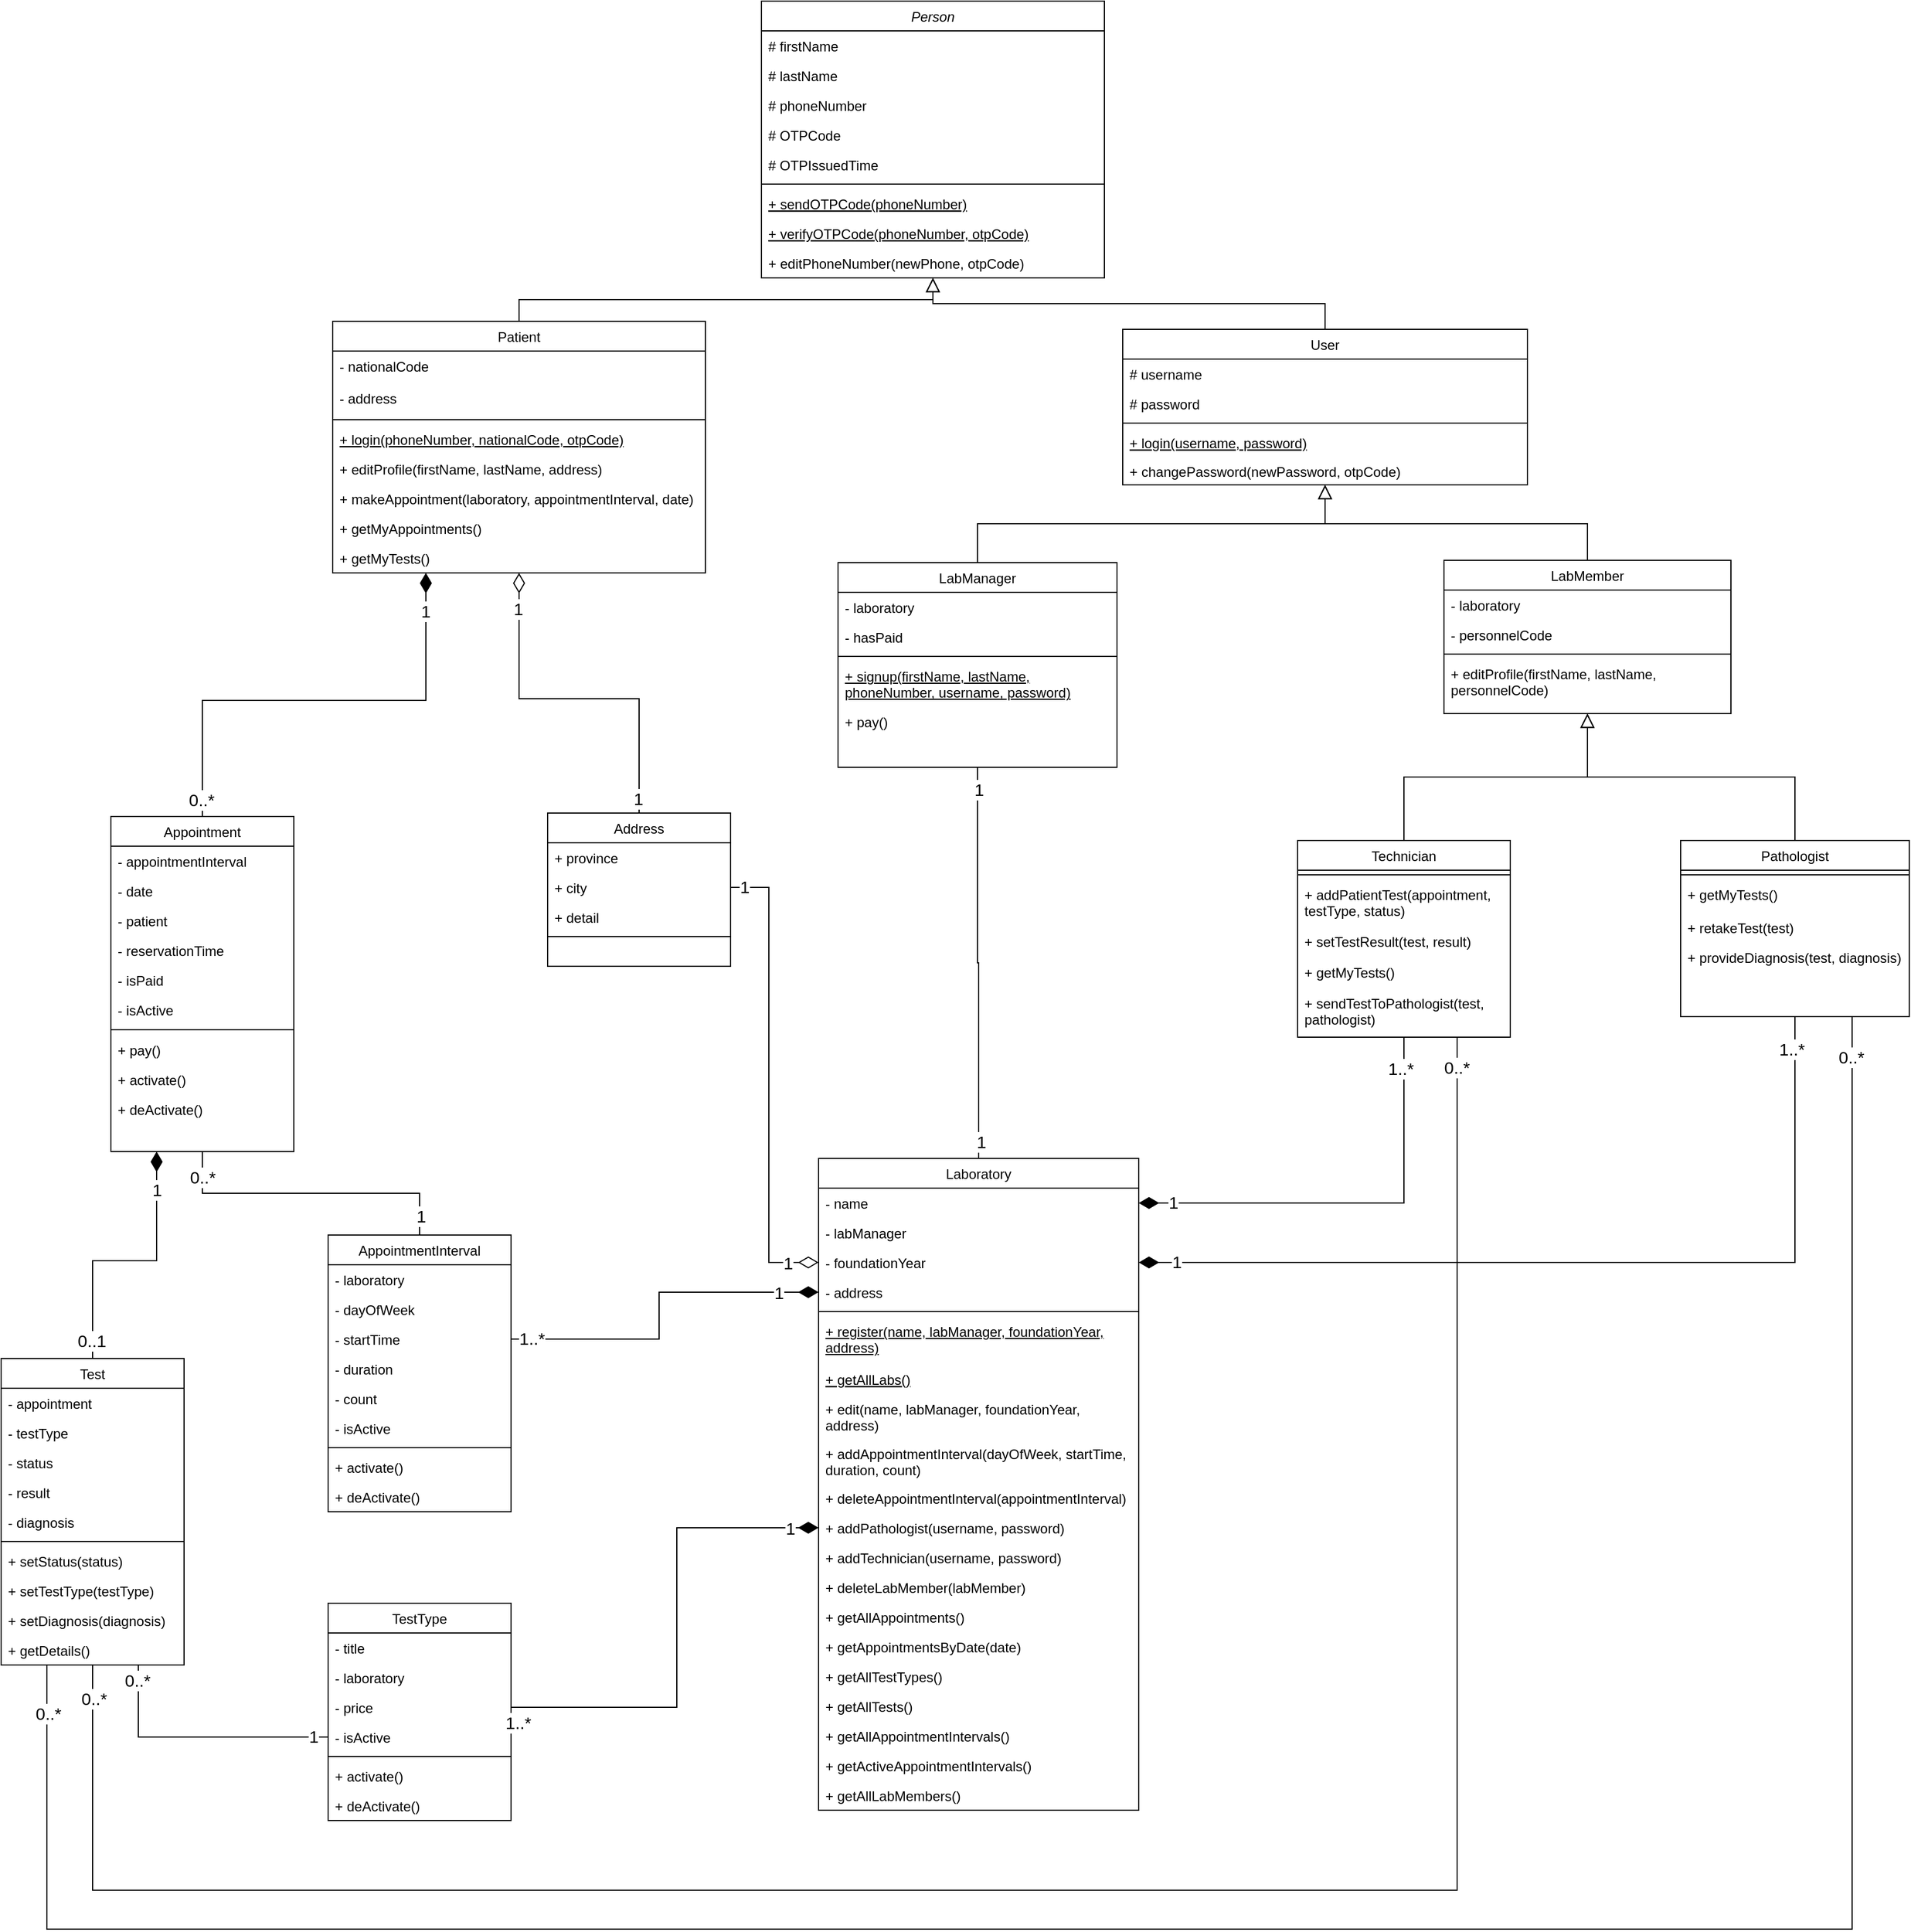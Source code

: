 <mxfile version="23.0.2" type="github">
  <diagram id="C5RBs43oDa-KdzZeNtuy" name="Page-1">
    <mxGraphModel dx="1314" dy="831" grid="0" gridSize="10" guides="1" tooltips="1" connect="1" arrows="1" fold="1" page="1" pageScale="1" pageWidth="2000" pageHeight="2000" math="0" shadow="0">
      <root>
        <mxCell id="WIyWlLk6GJQsqaUBKTNV-0" />
        <mxCell id="WIyWlLk6GJQsqaUBKTNV-1" parent="WIyWlLk6GJQsqaUBKTNV-0" />
        <mxCell id="B1hULCG9IB6x-jt5RpFV-0" value="Person" style="swimlane;fontStyle=2;align=center;verticalAlign=top;childLayout=stackLayout;horizontal=1;startSize=26;horizontalStack=0;resizeParent=1;resizeLast=0;collapsible=1;marginBottom=0;rounded=0;shadow=0;strokeWidth=1;" parent="WIyWlLk6GJQsqaUBKTNV-1" vertex="1">
          <mxGeometry x="770" y="33" width="300" height="242" as="geometry">
            <mxRectangle x="230" y="140" width="160" height="26" as="alternateBounds" />
          </mxGeometry>
        </mxCell>
        <mxCell id="B1hULCG9IB6x-jt5RpFV-1" value="# firstName" style="text;align=left;verticalAlign=top;spacingLeft=4;spacingRight=4;overflow=hidden;rotatable=0;points=[[0,0.5],[1,0.5]];portConstraint=eastwest;" parent="B1hULCG9IB6x-jt5RpFV-0" vertex="1">
          <mxGeometry y="26" width="300" height="26" as="geometry" />
        </mxCell>
        <mxCell id="B1hULCG9IB6x-jt5RpFV-45" value="# lastName" style="text;align=left;verticalAlign=top;spacingLeft=4;spacingRight=4;overflow=hidden;rotatable=0;points=[[0,0.5],[1,0.5]];portConstraint=eastwest;rounded=0;shadow=0;html=0;" parent="B1hULCG9IB6x-jt5RpFV-0" vertex="1">
          <mxGeometry y="52" width="300" height="26" as="geometry" />
        </mxCell>
        <mxCell id="B1hULCG9IB6x-jt5RpFV-2" value="# phoneNumber" style="text;align=left;verticalAlign=top;spacingLeft=4;spacingRight=4;overflow=hidden;rotatable=0;points=[[0,0.5],[1,0.5]];portConstraint=eastwest;rounded=0;shadow=0;html=0;" parent="B1hULCG9IB6x-jt5RpFV-0" vertex="1">
          <mxGeometry y="78" width="300" height="26" as="geometry" />
        </mxCell>
        <mxCell id="B1hULCG9IB6x-jt5RpFV-3" value="# OTPCode" style="text;align=left;verticalAlign=top;spacingLeft=4;spacingRight=4;overflow=hidden;rotatable=0;points=[[0,0.5],[1,0.5]];portConstraint=eastwest;rounded=0;shadow=0;html=0;" parent="B1hULCG9IB6x-jt5RpFV-0" vertex="1">
          <mxGeometry y="104" width="300" height="26" as="geometry" />
        </mxCell>
        <mxCell id="B1hULCG9IB6x-jt5RpFV-118" value="# OTPIssuedTime" style="text;align=left;verticalAlign=top;spacingLeft=4;spacingRight=4;overflow=hidden;rotatable=0;points=[[0,0.5],[1,0.5]];portConstraint=eastwest;rounded=0;shadow=0;html=0;" parent="B1hULCG9IB6x-jt5RpFV-0" vertex="1">
          <mxGeometry y="130" width="300" height="26" as="geometry" />
        </mxCell>
        <mxCell id="B1hULCG9IB6x-jt5RpFV-4" value="" style="line;html=1;strokeWidth=1;align=left;verticalAlign=middle;spacingTop=-1;spacingLeft=3;spacingRight=3;rotatable=0;labelPosition=right;points=[];portConstraint=eastwest;" parent="B1hULCG9IB6x-jt5RpFV-0" vertex="1">
          <mxGeometry y="156" width="300" height="8" as="geometry" />
        </mxCell>
        <mxCell id="B1hULCG9IB6x-jt5RpFV-43" value="+ sendOTPCode(phoneNumber)" style="text;align=left;verticalAlign=top;spacingLeft=4;spacingRight=4;overflow=hidden;rotatable=0;points=[[0,0.5],[1,0.5]];portConstraint=eastwest;rounded=0;shadow=0;html=0;fontStyle=4" parent="B1hULCG9IB6x-jt5RpFV-0" vertex="1">
          <mxGeometry y="164" width="300" height="26" as="geometry" />
        </mxCell>
        <mxCell id="B1hULCG9IB6x-jt5RpFV-44" value="+ verifyOTPCode(phoneNumber, otpCode)" style="text;align=left;verticalAlign=top;spacingLeft=4;spacingRight=4;overflow=hidden;rotatable=0;points=[[0,0.5],[1,0.5]];portConstraint=eastwest;rounded=0;shadow=0;html=0;fontStyle=4" parent="B1hULCG9IB6x-jt5RpFV-0" vertex="1">
          <mxGeometry y="190" width="300" height="26" as="geometry" />
        </mxCell>
        <mxCell id="B1hULCG9IB6x-jt5RpFV-117" value="+ editPhoneNumber(newPhone, otpCode)" style="text;align=left;verticalAlign=top;spacingLeft=4;spacingRight=4;overflow=hidden;rotatable=0;points=[[0,0.5],[1,0.5]];portConstraint=eastwest;fontStyle=0" parent="B1hULCG9IB6x-jt5RpFV-0" vertex="1">
          <mxGeometry y="216" width="300" height="26" as="geometry" />
        </mxCell>
        <object label="Patient" id="B1hULCG9IB6x-jt5RpFV-6">
          <mxCell style="swimlane;fontStyle=0;align=center;verticalAlign=top;childLayout=stackLayout;horizontal=1;startSize=26;horizontalStack=0;resizeParent=1;resizeLast=0;collapsible=1;marginBottom=0;rounded=0;shadow=0;strokeWidth=1;" parent="WIyWlLk6GJQsqaUBKTNV-1" vertex="1">
            <mxGeometry x="395" y="313" width="326" height="220" as="geometry">
              <mxRectangle x="130" y="380" width="160" height="26" as="alternateBounds" />
            </mxGeometry>
          </mxCell>
        </object>
        <mxCell id="B1hULCG9IB6x-jt5RpFV-10" value="- nationalCode" style="text;align=left;verticalAlign=top;spacingLeft=4;spacingRight=4;overflow=hidden;rotatable=0;points=[[0,0.5],[1,0.5]];portConstraint=eastwest;fontStyle=0" parent="B1hULCG9IB6x-jt5RpFV-6" vertex="1">
          <mxGeometry y="26" width="326" height="28" as="geometry" />
        </mxCell>
        <mxCell id="B1hULCG9IB6x-jt5RpFV-114" value="- address" style="text;align=left;verticalAlign=top;spacingLeft=4;spacingRight=4;overflow=hidden;rotatable=0;points=[[0,0.5],[1,0.5]];portConstraint=eastwest;fontStyle=0" parent="B1hULCG9IB6x-jt5RpFV-6" vertex="1">
          <mxGeometry y="54" width="326" height="28" as="geometry" />
        </mxCell>
        <mxCell id="B1hULCG9IB6x-jt5RpFV-9" value="" style="line;html=1;strokeWidth=1;align=left;verticalAlign=middle;spacingTop=-1;spacingLeft=3;spacingRight=3;rotatable=0;labelPosition=right;points=[];portConstraint=eastwest;" parent="B1hULCG9IB6x-jt5RpFV-6" vertex="1">
          <mxGeometry y="82" width="326" height="8" as="geometry" />
        </mxCell>
        <mxCell id="B1hULCG9IB6x-jt5RpFV-41" value="+ login(phoneNumber, nationalCode, otpCode)" style="text;align=left;verticalAlign=top;spacingLeft=4;spacingRight=4;overflow=hidden;rotatable=0;points=[[0,0.5],[1,0.5]];portConstraint=eastwest;fontStyle=4" parent="B1hULCG9IB6x-jt5RpFV-6" vertex="1">
          <mxGeometry y="90" width="326" height="26" as="geometry" />
        </mxCell>
        <mxCell id="B1hULCG9IB6x-jt5RpFV-115" value="+ editProfile(firstName, lastName, address)" style="text;align=left;verticalAlign=top;spacingLeft=4;spacingRight=4;overflow=hidden;rotatable=0;points=[[0,0.5],[1,0.5]];portConstraint=eastwest;fontStyle=0" parent="B1hULCG9IB6x-jt5RpFV-6" vertex="1">
          <mxGeometry y="116" width="326" height="26" as="geometry" />
        </mxCell>
        <mxCell id="B1hULCG9IB6x-jt5RpFV-156" value="+ makeAppointment(laboratory, appointmentInterval, date)" style="text;align=left;verticalAlign=top;spacingLeft=4;spacingRight=4;overflow=hidden;rotatable=0;points=[[0,0.5],[1,0.5]];portConstraint=eastwest;fontStyle=0" parent="B1hULCG9IB6x-jt5RpFV-6" vertex="1">
          <mxGeometry y="142" width="326" height="26" as="geometry" />
        </mxCell>
        <mxCell id="B1hULCG9IB6x-jt5RpFV-168" value="+ getMyAppointments()" style="text;align=left;verticalAlign=top;spacingLeft=4;spacingRight=4;overflow=hidden;rotatable=0;points=[[0,0.5],[1,0.5]];portConstraint=eastwest;fontStyle=0" parent="B1hULCG9IB6x-jt5RpFV-6" vertex="1">
          <mxGeometry y="168" width="326" height="26" as="geometry" />
        </mxCell>
        <mxCell id="tkdqBaB6u73wmL8V0kCm-1" value="+ getMyTests()" style="text;align=left;verticalAlign=top;spacingLeft=4;spacingRight=4;overflow=hidden;rotatable=0;points=[[0,0.5],[1,0.5]];portConstraint=eastwest;fontStyle=0" parent="B1hULCG9IB6x-jt5RpFV-6" vertex="1">
          <mxGeometry y="194" width="326" height="26" as="geometry" />
        </mxCell>
        <mxCell id="B1hULCG9IB6x-jt5RpFV-12" value="" style="endArrow=block;endSize=10;endFill=0;shadow=0;strokeWidth=1;rounded=0;edgeStyle=elbowEdgeStyle;elbow=vertical;" parent="WIyWlLk6GJQsqaUBKTNV-1" source="B1hULCG9IB6x-jt5RpFV-6" target="B1hULCG9IB6x-jt5RpFV-0" edge="1">
          <mxGeometry width="160" relative="1" as="geometry">
            <mxPoint x="790" y="131" as="sourcePoint" />
            <mxPoint x="790" y="131" as="targetPoint" />
          </mxGeometry>
        </mxCell>
        <mxCell id="B1hULCG9IB6x-jt5RpFV-13" value="LabManager" style="swimlane;fontStyle=0;align=center;verticalAlign=top;childLayout=stackLayout;horizontal=1;startSize=26;horizontalStack=0;resizeParent=1;resizeLast=0;collapsible=1;marginBottom=0;rounded=0;shadow=0;strokeWidth=1;" parent="WIyWlLk6GJQsqaUBKTNV-1" vertex="1">
          <mxGeometry x="837" y="524" width="244" height="179" as="geometry">
            <mxRectangle x="340" y="380" width="170" height="26" as="alternateBounds" />
          </mxGeometry>
        </mxCell>
        <mxCell id="B1hULCG9IB6x-jt5RpFV-72" value="- laboratory" style="text;align=left;verticalAlign=top;spacingLeft=4;spacingRight=4;overflow=hidden;rotatable=0;points=[[0,0.5],[1,0.5]];portConstraint=eastwest;" parent="B1hULCG9IB6x-jt5RpFV-13" vertex="1">
          <mxGeometry y="26" width="244" height="26" as="geometry" />
        </mxCell>
        <mxCell id="B1hULCG9IB6x-jt5RpFV-83" value="- hasPaid" style="text;align=left;verticalAlign=top;spacingLeft=4;spacingRight=4;overflow=hidden;rotatable=0;points=[[0,0.5],[1,0.5]];portConstraint=eastwest;" parent="B1hULCG9IB6x-jt5RpFV-13" vertex="1">
          <mxGeometry y="52" width="244" height="26" as="geometry" />
        </mxCell>
        <mxCell id="B1hULCG9IB6x-jt5RpFV-15" value="" style="line;html=1;strokeWidth=1;align=left;verticalAlign=middle;spacingTop=-1;spacingLeft=3;spacingRight=3;rotatable=0;labelPosition=right;points=[];portConstraint=eastwest;" parent="B1hULCG9IB6x-jt5RpFV-13" vertex="1">
          <mxGeometry y="78" width="244" height="8" as="geometry" />
        </mxCell>
        <mxCell id="B1hULCG9IB6x-jt5RpFV-73" value="+ signup(firstName, lastName, phoneNumber, username, password)" style="text;align=left;verticalAlign=top;spacingLeft=4;spacingRight=4;overflow=hidden;rotatable=0;points=[[0,0.5],[1,0.5]];portConstraint=eastwest;fontStyle=4;whiteSpace=wrap;" parent="B1hULCG9IB6x-jt5RpFV-13" vertex="1">
          <mxGeometry y="86" width="244" height="40" as="geometry" />
        </mxCell>
        <mxCell id="B1hULCG9IB6x-jt5RpFV-84" value="+ pay()" style="text;align=left;verticalAlign=top;spacingLeft=4;spacingRight=4;overflow=hidden;rotatable=0;points=[[0,0.5],[1,0.5]];portConstraint=eastwest;fontStyle=0" parent="B1hULCG9IB6x-jt5RpFV-13" vertex="1">
          <mxGeometry y="126" width="244" height="25" as="geometry" />
        </mxCell>
        <mxCell id="B1hULCG9IB6x-jt5RpFV-17" value="Technician" style="swimlane;fontStyle=0;align=center;verticalAlign=top;childLayout=stackLayout;horizontal=1;startSize=26;horizontalStack=0;resizeParent=1;resizeLast=0;collapsible=1;marginBottom=0;rounded=0;shadow=0;strokeWidth=1;" parent="WIyWlLk6GJQsqaUBKTNV-1" vertex="1">
          <mxGeometry x="1239" y="767" width="186" height="172" as="geometry">
            <mxRectangle x="550" y="140" width="160" height="26" as="alternateBounds" />
          </mxGeometry>
        </mxCell>
        <mxCell id="B1hULCG9IB6x-jt5RpFV-23" value="" style="line;html=1;strokeWidth=1;align=left;verticalAlign=middle;spacingTop=-1;spacingLeft=3;spacingRight=3;rotatable=0;labelPosition=right;points=[];portConstraint=eastwest;" parent="B1hULCG9IB6x-jt5RpFV-17" vertex="1">
          <mxGeometry y="26" width="186" height="8" as="geometry" />
        </mxCell>
        <mxCell id="B1hULCG9IB6x-jt5RpFV-25" value="+ addPatientTest(appointment, testType, status)" style="text;align=left;verticalAlign=top;spacingLeft=4;spacingRight=4;overflow=hidden;rotatable=0;points=[[0,0.5],[1,0.5]];portConstraint=eastwest;whiteSpace=wrap;" parent="B1hULCG9IB6x-jt5RpFV-17" vertex="1">
          <mxGeometry y="34" width="186" height="41" as="geometry" />
        </mxCell>
        <mxCell id="xIZF9LZx-T_ojvfy10qX-1" value="+ setTestResult(test, result)" style="text;align=left;verticalAlign=top;spacingLeft=4;spacingRight=4;overflow=hidden;rotatable=0;points=[[0,0.5],[1,0.5]];portConstraint=eastwest;whiteSpace=wrap;" parent="B1hULCG9IB6x-jt5RpFV-17" vertex="1">
          <mxGeometry y="75" width="186" height="27" as="geometry" />
        </mxCell>
        <mxCell id="XG-66urUs-drCNg23yl3-3" value="+ getMyTests()" style="text;align=left;verticalAlign=top;spacingLeft=4;spacingRight=4;overflow=hidden;rotatable=0;points=[[0,0.5],[1,0.5]];portConstraint=eastwest;whiteSpace=wrap;" parent="B1hULCG9IB6x-jt5RpFV-17" vertex="1">
          <mxGeometry y="102" width="186" height="27" as="geometry" />
        </mxCell>
        <mxCell id="XG-66urUs-drCNg23yl3-16" value="+ sendTestToPathologist(test, pathologist)" style="text;align=left;verticalAlign=top;spacingLeft=4;spacingRight=4;overflow=hidden;rotatable=0;points=[[0,0.5],[1,0.5]];portConstraint=eastwest;whiteSpace=wrap;" parent="B1hULCG9IB6x-jt5RpFV-17" vertex="1">
          <mxGeometry y="129" width="186" height="37" as="geometry" />
        </mxCell>
        <mxCell id="ns7HTszegkIX43-I1-Sy-0" value="Pathologist" style="swimlane;fontStyle=0;align=center;verticalAlign=top;childLayout=stackLayout;horizontal=1;startSize=26;horizontalStack=0;resizeParent=1;resizeLast=0;collapsible=1;marginBottom=0;rounded=0;shadow=0;strokeWidth=1;" parent="WIyWlLk6GJQsqaUBKTNV-1" vertex="1">
          <mxGeometry x="1574" y="767" width="200" height="154" as="geometry">
            <mxRectangle x="550" y="140" width="160" height="26" as="alternateBounds" />
          </mxGeometry>
        </mxCell>
        <mxCell id="ns7HTszegkIX43-I1-Sy-6" value="" style="line;html=1;strokeWidth=1;align=left;verticalAlign=middle;spacingTop=-1;spacingLeft=3;spacingRight=3;rotatable=0;labelPosition=right;points=[];portConstraint=eastwest;" parent="ns7HTszegkIX43-I1-Sy-0" vertex="1">
          <mxGeometry y="26" width="200" height="8" as="geometry" />
        </mxCell>
        <mxCell id="XG-66urUs-drCNg23yl3-13" value="+ getMyTests()" style="text;align=left;verticalAlign=top;spacingLeft=4;spacingRight=4;overflow=hidden;rotatable=0;points=[[0,0.5],[1,0.5]];portConstraint=eastwest;whiteSpace=wrap;" parent="ns7HTszegkIX43-I1-Sy-0" vertex="1">
          <mxGeometry y="34" width="200" height="29" as="geometry" />
        </mxCell>
        <mxCell id="ns7HTszegkIX43-I1-Sy-7" value="+ retakeTest(test)" style="text;align=left;verticalAlign=top;spacingLeft=4;spacingRight=4;overflow=hidden;rotatable=0;points=[[0,0.5],[1,0.5]];portConstraint=eastwest;" parent="ns7HTszegkIX43-I1-Sy-0" vertex="1">
          <mxGeometry y="63" width="200" height="26" as="geometry" />
        </mxCell>
        <mxCell id="ns7HTszegkIX43-I1-Sy-8" value="+ provideDiagnosis(test, diagnosis)" style="text;align=left;verticalAlign=top;spacingLeft=4;spacingRight=4;overflow=hidden;rotatable=0;points=[[0,0.5],[1,0.5]];portConstraint=eastwest;" parent="ns7HTszegkIX43-I1-Sy-0" vertex="1">
          <mxGeometry y="89" width="200" height="26" as="geometry" />
        </mxCell>
        <mxCell id="B1hULCG9IB6x-jt5RpFV-31" value="User" style="swimlane;fontStyle=0;align=center;verticalAlign=top;childLayout=stackLayout;horizontal=1;startSize=26;horizontalStack=0;resizeParent=1;resizeLast=0;collapsible=1;marginBottom=0;rounded=0;shadow=0;strokeWidth=1;" parent="WIyWlLk6GJQsqaUBKTNV-1" vertex="1">
          <mxGeometry x="1086" y="320" width="354" height="136" as="geometry">
            <mxRectangle x="340" y="380" width="170" height="26" as="alternateBounds" />
          </mxGeometry>
        </mxCell>
        <mxCell id="B1hULCG9IB6x-jt5RpFV-32" value="# username" style="text;align=left;verticalAlign=top;spacingLeft=4;spacingRight=4;overflow=hidden;rotatable=0;points=[[0,0.5],[1,0.5]];portConstraint=eastwest;" parent="B1hULCG9IB6x-jt5RpFV-31" vertex="1">
          <mxGeometry y="26" width="354" height="26" as="geometry" />
        </mxCell>
        <mxCell id="B1hULCG9IB6x-jt5RpFV-34" value="# password" style="text;align=left;verticalAlign=top;spacingLeft=4;spacingRight=4;overflow=hidden;rotatable=0;points=[[0,0.5],[1,0.5]];portConstraint=eastwest;" parent="B1hULCG9IB6x-jt5RpFV-31" vertex="1">
          <mxGeometry y="52" width="354" height="26" as="geometry" />
        </mxCell>
        <mxCell id="B1hULCG9IB6x-jt5RpFV-33" value="" style="line;html=1;strokeWidth=1;align=left;verticalAlign=middle;spacingTop=-1;spacingLeft=3;spacingRight=3;rotatable=0;labelPosition=right;points=[];portConstraint=eastwest;" parent="B1hULCG9IB6x-jt5RpFV-31" vertex="1">
          <mxGeometry y="78" width="354" height="8" as="geometry" />
        </mxCell>
        <mxCell id="B1hULCG9IB6x-jt5RpFV-42" value="+ login(username, password)" style="text;align=left;verticalAlign=top;spacingLeft=4;spacingRight=4;overflow=hidden;rotatable=0;points=[[0,0.5],[1,0.5]];portConstraint=eastwest;fontStyle=4" parent="B1hULCG9IB6x-jt5RpFV-31" vertex="1">
          <mxGeometry y="86" width="354" height="25" as="geometry" />
        </mxCell>
        <mxCell id="XG-66urUs-drCNg23yl3-0" value="+ changePassword(newPassword, otpCode)" style="text;align=left;verticalAlign=top;spacingLeft=4;spacingRight=4;overflow=hidden;rotatable=0;points=[[0,0.5],[1,0.5]];portConstraint=eastwest;fontStyle=0" parent="B1hULCG9IB6x-jt5RpFV-31" vertex="1">
          <mxGeometry y="111" width="354" height="25" as="geometry" />
        </mxCell>
        <mxCell id="B1hULCG9IB6x-jt5RpFV-99" style="edgeStyle=orthogonalEdgeStyle;rounded=0;orthogonalLoop=1;jettySize=auto;html=1;entryX=1;entryY=0.5;entryDx=0;entryDy=0;endArrow=none;endFill=0;endSize=15;exitX=0;exitY=0.5;exitDx=0;exitDy=0;startSize=15;startArrow=diamondThin;startFill=0;" parent="WIyWlLk6GJQsqaUBKTNV-1" source="ns7HTszegkIX43-I1-Sy-21" target="B1hULCG9IB6x-jt5RpFV-94" edge="1">
          <mxGeometry relative="1" as="geometry" />
        </mxCell>
        <mxCell id="B1hULCG9IB6x-jt5RpFV-108" value="&lt;font style=&quot;font-size: 15px;&quot;&gt;1&lt;/font&gt;" style="edgeLabel;html=1;align=center;verticalAlign=middle;resizable=0;points=[];" parent="B1hULCG9IB6x-jt5RpFV-99" connectable="0" vertex="1">
          <mxGeometry x="0.944" y="-1" relative="1" as="geometry">
            <mxPoint as="offset" />
          </mxGeometry>
        </mxCell>
        <mxCell id="B1hULCG9IB6x-jt5RpFV-109" value="&lt;font style=&quot;font-size: 15px;&quot;&gt;1&lt;/font&gt;" style="edgeLabel;html=1;align=center;verticalAlign=middle;resizable=0;points=[];" parent="B1hULCG9IB6x-jt5RpFV-99" connectable="0" vertex="1">
          <mxGeometry x="-0.86" relative="1" as="geometry">
            <mxPoint x="1" as="offset" />
          </mxGeometry>
        </mxCell>
        <mxCell id="ns7HTszegkIX43-I1-Sy-13" value="Laboratory" style="swimlane;fontStyle=0;align=center;verticalAlign=top;childLayout=stackLayout;horizontal=1;startSize=26;horizontalStack=0;resizeParent=1;resizeLast=0;collapsible=1;marginBottom=0;rounded=0;shadow=0;strokeWidth=1;" parent="WIyWlLk6GJQsqaUBKTNV-1" vertex="1">
          <mxGeometry x="820" y="1045" width="280" height="570" as="geometry">
            <mxRectangle x="340" y="380" width="170" height="26" as="alternateBounds" />
          </mxGeometry>
        </mxCell>
        <mxCell id="B1hULCG9IB6x-jt5RpFV-76" value="- name" style="text;align=left;verticalAlign=top;spacingLeft=4;spacingRight=4;overflow=hidden;rotatable=0;points=[[0,0.5],[1,0.5]];portConstraint=eastwest;" parent="ns7HTszegkIX43-I1-Sy-13" vertex="1">
          <mxGeometry y="26" width="280" height="26" as="geometry" />
        </mxCell>
        <mxCell id="ns7HTszegkIX43-I1-Sy-14" value="- labManager" style="text;align=left;verticalAlign=top;spacingLeft=4;spacingRight=4;overflow=hidden;rotatable=0;points=[[0,0.5],[1,0.5]];portConstraint=eastwest;" parent="ns7HTszegkIX43-I1-Sy-13" vertex="1">
          <mxGeometry y="52" width="280" height="26" as="geometry" />
        </mxCell>
        <mxCell id="ns7HTszegkIX43-I1-Sy-21" value="- foundationYear" style="text;align=left;verticalAlign=top;spacingLeft=4;spacingRight=4;overflow=hidden;rotatable=0;points=[[0,0.5],[1,0.5]];portConstraint=eastwest;" parent="ns7HTszegkIX43-I1-Sy-13" vertex="1">
          <mxGeometry y="78" width="280" height="26" as="geometry" />
        </mxCell>
        <mxCell id="B1hULCG9IB6x-jt5RpFV-98" value="- address" style="text;align=left;verticalAlign=top;spacingLeft=4;spacingRight=4;overflow=hidden;rotatable=0;points=[[0,0.5],[1,0.5]];portConstraint=eastwest;" parent="ns7HTszegkIX43-I1-Sy-13" vertex="1">
          <mxGeometry y="104" width="280" height="26" as="geometry" />
        </mxCell>
        <mxCell id="ns7HTszegkIX43-I1-Sy-15" value="" style="line;html=1;strokeWidth=1;align=left;verticalAlign=middle;spacingTop=-1;spacingLeft=3;spacingRight=3;rotatable=0;labelPosition=right;points=[];portConstraint=eastwest;" parent="ns7HTszegkIX43-I1-Sy-13" vertex="1">
          <mxGeometry y="130" width="280" height="8" as="geometry" />
        </mxCell>
        <mxCell id="B1hULCG9IB6x-jt5RpFV-131" value="+ register(name, labManager, foundationYear, address)" style="text;align=left;verticalAlign=top;spacingLeft=4;spacingRight=4;overflow=hidden;rotatable=0;points=[[0,0.5],[1,0.5]];portConstraint=eastwest;fontStyle=4;whiteSpace=wrap;" parent="ns7HTszegkIX43-I1-Sy-13" vertex="1">
          <mxGeometry y="138" width="280" height="42" as="geometry" />
        </mxCell>
        <mxCell id="O-cdflODLPfTDC6Lm_YC-0" value="+ getAllLabs()" style="text;align=left;verticalAlign=top;spacingLeft=4;spacingRight=4;overflow=hidden;rotatable=0;points=[[0,0.5],[1,0.5]];portConstraint=eastwest;fontStyle=4;strokeColor=none;" parent="ns7HTszegkIX43-I1-Sy-13" vertex="1">
          <mxGeometry y="180" width="280" height="26" as="geometry" />
        </mxCell>
        <mxCell id="B1hULCG9IB6x-jt5RpFV-133" value="+ edit(name, labManager, foundationYear, address)" style="text;align=left;verticalAlign=top;spacingLeft=4;spacingRight=4;overflow=hidden;rotatable=0;points=[[0,0.5],[1,0.5]];portConstraint=eastwest;whiteSpace=wrap;" parent="ns7HTszegkIX43-I1-Sy-13" vertex="1">
          <mxGeometry y="206" width="280" height="39" as="geometry" />
        </mxCell>
        <mxCell id="B1hULCG9IB6x-jt5RpFV-151" value="+ addAppointmentInterval(dayOfWeek, startTime, duration, count)" style="text;align=left;verticalAlign=top;spacingLeft=4;spacingRight=4;overflow=hidden;rotatable=0;points=[[0,0.5],[1,0.5]];portConstraint=eastwest;whiteSpace=wrap;" parent="ns7HTszegkIX43-I1-Sy-13" vertex="1">
          <mxGeometry y="245" width="280" height="39" as="geometry" />
        </mxCell>
        <mxCell id="B1hULCG9IB6x-jt5RpFV-152" value="+ deleteAppointmentInterval(appointmentInterval)" style="text;align=left;verticalAlign=top;spacingLeft=4;spacingRight=4;overflow=hidden;rotatable=0;points=[[0,0.5],[1,0.5]];portConstraint=eastwest;" parent="ns7HTszegkIX43-I1-Sy-13" vertex="1">
          <mxGeometry y="284" width="280" height="26" as="geometry" />
        </mxCell>
        <mxCell id="B1hULCG9IB6x-jt5RpFV-89" value="+ addPathologist(username, password)" style="text;align=left;verticalAlign=top;spacingLeft=4;spacingRight=4;overflow=hidden;rotatable=0;points=[[0,0.5],[1,0.5]];portConstraint=eastwest;fontStyle=0" parent="ns7HTszegkIX43-I1-Sy-13" vertex="1">
          <mxGeometry y="310" width="280" height="26" as="geometry" />
        </mxCell>
        <mxCell id="B1hULCG9IB6x-jt5RpFV-88" value="+ addTechnician(username, password)" style="text;align=left;verticalAlign=top;spacingLeft=4;spacingRight=4;overflow=hidden;rotatable=0;points=[[0,0.5],[1,0.5]];portConstraint=eastwest;fontStyle=0" parent="ns7HTszegkIX43-I1-Sy-13" vertex="1">
          <mxGeometry y="336" width="280" height="26" as="geometry" />
        </mxCell>
        <mxCell id="B1hULCG9IB6x-jt5RpFV-120" value="+ deleteLabMember(labMember)" style="text;align=left;verticalAlign=top;spacingLeft=4;spacingRight=4;overflow=hidden;rotatable=0;points=[[0,0.5],[1,0.5]];portConstraint=eastwest;fontStyle=0" parent="ns7HTszegkIX43-I1-Sy-13" vertex="1">
          <mxGeometry y="362" width="280" height="26" as="geometry" />
        </mxCell>
        <mxCell id="B1hULCG9IB6x-jt5RpFV-166" value="+ getAllAppointments()" style="text;align=left;verticalAlign=top;spacingLeft=4;spacingRight=4;overflow=hidden;rotatable=0;points=[[0,0.5],[1,0.5]];portConstraint=eastwest;fontStyle=0" parent="ns7HTszegkIX43-I1-Sy-13" vertex="1">
          <mxGeometry y="388" width="280" height="26" as="geometry" />
        </mxCell>
        <mxCell id="B1hULCG9IB6x-jt5RpFV-170" value="+ getAppointmentsByDate(date)" style="text;align=left;verticalAlign=top;spacingLeft=4;spacingRight=4;overflow=hidden;rotatable=0;points=[[0,0.5],[1,0.5]];portConstraint=eastwest;fontStyle=0" parent="ns7HTszegkIX43-I1-Sy-13" vertex="1">
          <mxGeometry y="414" width="280" height="26" as="geometry" />
        </mxCell>
        <mxCell id="B1hULCG9IB6x-jt5RpFV-187" value="+ getAllTestTypes()" style="text;align=left;verticalAlign=top;spacingLeft=4;spacingRight=4;overflow=hidden;rotatable=0;points=[[0,0.5],[1,0.5]];portConstraint=eastwest;fontStyle=0" parent="ns7HTszegkIX43-I1-Sy-13" vertex="1">
          <mxGeometry y="440" width="280" height="26" as="geometry" />
        </mxCell>
        <mxCell id="B1hULCG9IB6x-jt5RpFV-198" value="+ getAllTests()" style="text;align=left;verticalAlign=top;spacingLeft=4;spacingRight=4;overflow=hidden;rotatable=0;points=[[0,0.5],[1,0.5]];portConstraint=eastwest;fontStyle=0" parent="ns7HTszegkIX43-I1-Sy-13" vertex="1">
          <mxGeometry y="466" width="280" height="26" as="geometry" />
        </mxCell>
        <mxCell id="tkdqBaB6u73wmL8V0kCm-0" value="+ getAllAppointmentIntervals()" style="text;align=left;verticalAlign=top;spacingLeft=4;spacingRight=4;overflow=hidden;rotatable=0;points=[[0,0.5],[1,0.5]];portConstraint=eastwest;fontStyle=0" parent="ns7HTszegkIX43-I1-Sy-13" vertex="1">
          <mxGeometry y="492" width="280" height="26" as="geometry" />
        </mxCell>
        <mxCell id="xIZF9LZx-T_ojvfy10qX-2" value="+ getActiveAppointmentIntervals()" style="text;align=left;verticalAlign=top;spacingLeft=4;spacingRight=4;overflow=hidden;rotatable=0;points=[[0,0.5],[1,0.5]];portConstraint=eastwest;fontStyle=0" parent="ns7HTszegkIX43-I1-Sy-13" vertex="1">
          <mxGeometry y="518" width="280" height="26" as="geometry" />
        </mxCell>
        <mxCell id="xIZF9LZx-T_ojvfy10qX-3" value="+ getAllLabMembers()" style="text;align=left;verticalAlign=top;spacingLeft=4;spacingRight=4;overflow=hidden;rotatable=0;points=[[0,0.5],[1,0.5]];portConstraint=eastwest;fontStyle=0" parent="ns7HTszegkIX43-I1-Sy-13" vertex="1">
          <mxGeometry y="544" width="280" height="26" as="geometry" />
        </mxCell>
        <mxCell id="ns7HTszegkIX43-I1-Sy-16" value="Appointment" style="swimlane;fontStyle=0;align=center;verticalAlign=top;childLayout=stackLayout;horizontal=1;startSize=26;horizontalStack=0;resizeParent=1;resizeLast=0;collapsible=1;marginBottom=0;rounded=0;shadow=0;strokeWidth=1;" parent="WIyWlLk6GJQsqaUBKTNV-1" vertex="1">
          <mxGeometry x="201" y="746" width="160" height="293" as="geometry">
            <mxRectangle x="340" y="380" width="170" height="26" as="alternateBounds" />
          </mxGeometry>
        </mxCell>
        <mxCell id="ns7HTszegkIX43-I1-Sy-17" value="- appointmentInterval" style="text;align=left;verticalAlign=top;spacingLeft=4;spacingRight=4;overflow=hidden;rotatable=0;points=[[0,0.5],[1,0.5]];portConstraint=eastwest;" parent="ns7HTszegkIX43-I1-Sy-16" vertex="1">
          <mxGeometry y="26" width="160" height="26" as="geometry" />
        </mxCell>
        <mxCell id="B1hULCG9IB6x-jt5RpFV-157" value="- date" style="text;align=left;verticalAlign=top;spacingLeft=4;spacingRight=4;overflow=hidden;rotatable=0;points=[[0,0.5],[1,0.5]];portConstraint=eastwest;" parent="ns7HTszegkIX43-I1-Sy-16" vertex="1">
          <mxGeometry y="52" width="160" height="26" as="geometry" />
        </mxCell>
        <mxCell id="ns7HTszegkIX43-I1-Sy-23" value="- patient" style="text;align=left;verticalAlign=top;spacingLeft=4;spacingRight=4;overflow=hidden;rotatable=0;points=[[0,0.5],[1,0.5]];portConstraint=eastwest;" parent="ns7HTszegkIX43-I1-Sy-16" vertex="1">
          <mxGeometry y="78" width="160" height="26" as="geometry" />
        </mxCell>
        <mxCell id="B1hULCG9IB6x-jt5RpFV-148" value="- reservationTime" style="text;align=left;verticalAlign=top;spacingLeft=4;spacingRight=4;overflow=hidden;rotatable=0;points=[[0,0.5],[1,0.5]];portConstraint=eastwest;" parent="ns7HTszegkIX43-I1-Sy-16" vertex="1">
          <mxGeometry y="104" width="160" height="26" as="geometry" />
        </mxCell>
        <mxCell id="B1hULCG9IB6x-jt5RpFV-158" value="- isPaid" style="text;align=left;verticalAlign=top;spacingLeft=4;spacingRight=4;overflow=hidden;rotatable=0;points=[[0,0.5],[1,0.5]];portConstraint=eastwest;" parent="ns7HTszegkIX43-I1-Sy-16" vertex="1">
          <mxGeometry y="130" width="160" height="26" as="geometry" />
        </mxCell>
        <mxCell id="B1hULCG9IB6x-jt5RpFV-150" value="- isActive" style="text;align=left;verticalAlign=top;spacingLeft=4;spacingRight=4;overflow=hidden;rotatable=0;points=[[0,0.5],[1,0.5]];portConstraint=eastwest;" parent="ns7HTszegkIX43-I1-Sy-16" vertex="1">
          <mxGeometry y="156" width="160" height="26" as="geometry" />
        </mxCell>
        <mxCell id="ns7HTszegkIX43-I1-Sy-18" value="" style="line;html=1;strokeWidth=1;align=left;verticalAlign=middle;spacingTop=-1;spacingLeft=3;spacingRight=3;rotatable=0;labelPosition=right;points=[];portConstraint=eastwest;" parent="ns7HTszegkIX43-I1-Sy-16" vertex="1">
          <mxGeometry y="182" width="160" height="9" as="geometry" />
        </mxCell>
        <mxCell id="B1hULCG9IB6x-jt5RpFV-159" value="+ pay()" style="text;align=left;verticalAlign=top;spacingLeft=4;spacingRight=4;overflow=hidden;rotatable=0;points=[[0,0.5],[1,0.5]];portConstraint=eastwest;" parent="ns7HTszegkIX43-I1-Sy-16" vertex="1">
          <mxGeometry y="191" width="160" height="26" as="geometry" />
        </mxCell>
        <mxCell id="B1hULCG9IB6x-jt5RpFV-163" value="+ activate()" style="text;align=left;verticalAlign=top;spacingLeft=4;spacingRight=4;overflow=hidden;rotatable=0;points=[[0,0.5],[1,0.5]];portConstraint=eastwest;" parent="ns7HTszegkIX43-I1-Sy-16" vertex="1">
          <mxGeometry y="217" width="160" height="26" as="geometry" />
        </mxCell>
        <mxCell id="B1hULCG9IB6x-jt5RpFV-162" value="+ deActivate()" style="text;align=left;verticalAlign=top;spacingLeft=4;spacingRight=4;overflow=hidden;rotatable=0;points=[[0,0.5],[1,0.5]];portConstraint=eastwest;" parent="ns7HTszegkIX43-I1-Sy-16" vertex="1">
          <mxGeometry y="243" width="160" height="26" as="geometry" />
        </mxCell>
        <mxCell id="B1hULCG9IB6x-jt5RpFV-35" value="" style="endArrow=block;endSize=10;endFill=0;shadow=0;strokeWidth=1;rounded=0;edgeStyle=elbowEdgeStyle;elbow=vertical;exitX=0.5;exitY=0;exitDx=0;exitDy=0;entryX=0.5;entryY=1;entryDx=0;entryDy=0;" parent="WIyWlLk6GJQsqaUBKTNV-1" source="B1hULCG9IB6x-jt5RpFV-31" target="B1hULCG9IB6x-jt5RpFV-0" edge="1">
          <mxGeometry width="160" relative="1" as="geometry">
            <mxPoint x="900" y="521" as="sourcePoint" />
            <mxPoint x="1039" y="202" as="targetPoint" />
          </mxGeometry>
        </mxCell>
        <mxCell id="B1hULCG9IB6x-jt5RpFV-38" value="" style="endArrow=block;endSize=10;endFill=0;shadow=0;strokeWidth=1;rounded=0;edgeStyle=elbowEdgeStyle;elbow=vertical;exitX=0.5;exitY=0;exitDx=0;exitDy=0;entryX=0.5;entryY=1;entryDx=0;entryDy=0;" parent="WIyWlLk6GJQsqaUBKTNV-1" source="B1hULCG9IB6x-jt5RpFV-13" target="B1hULCG9IB6x-jt5RpFV-31" edge="1">
          <mxGeometry width="160" relative="1" as="geometry">
            <mxPoint x="1225" y="323" as="sourcePoint" />
            <mxPoint x="1212" y="466" as="targetPoint" />
          </mxGeometry>
        </mxCell>
        <mxCell id="B1hULCG9IB6x-jt5RpFV-39" value="" style="endArrow=block;endSize=10;endFill=0;shadow=0;strokeWidth=1;rounded=0;edgeStyle=elbowEdgeStyle;elbow=vertical;exitX=0.5;exitY=0;exitDx=0;exitDy=0;entryX=0.5;entryY=1;entryDx=0;entryDy=0;" parent="WIyWlLk6GJQsqaUBKTNV-1" source="B1hULCG9IB6x-jt5RpFV-17" target="B1hULCG9IB6x-jt5RpFV-64" edge="1">
          <mxGeometry width="160" relative="1" as="geometry">
            <mxPoint x="1297" y="411" as="sourcePoint" />
            <mxPoint x="1235" y="518" as="targetPoint" />
          </mxGeometry>
        </mxCell>
        <mxCell id="B1hULCG9IB6x-jt5RpFV-40" value="" style="endArrow=block;endSize=10;endFill=0;shadow=0;strokeWidth=1;rounded=0;edgeStyle=elbowEdgeStyle;elbow=vertical;exitX=0.5;exitY=0;exitDx=0;exitDy=0;entryX=0.5;entryY=1;entryDx=0;entryDy=0;" parent="WIyWlLk6GJQsqaUBKTNV-1" source="ns7HTszegkIX43-I1-Sy-0" target="B1hULCG9IB6x-jt5RpFV-64" edge="1">
          <mxGeometry width="160" relative="1" as="geometry">
            <mxPoint x="1307" y="421" as="sourcePoint" />
            <mxPoint x="1135" y="317" as="targetPoint" />
          </mxGeometry>
        </mxCell>
        <mxCell id="B1hULCG9IB6x-jt5RpFV-64" value="LabMember" style="swimlane;fontStyle=0;align=center;verticalAlign=top;childLayout=stackLayout;horizontal=1;startSize=26;horizontalStack=0;resizeParent=1;resizeLast=0;collapsible=1;marginBottom=0;rounded=0;shadow=0;strokeWidth=1;" parent="WIyWlLk6GJQsqaUBKTNV-1" vertex="1">
          <mxGeometry x="1367" y="522" width="251" height="134" as="geometry">
            <mxRectangle x="340" y="380" width="170" height="26" as="alternateBounds" />
          </mxGeometry>
        </mxCell>
        <mxCell id="XG-66urUs-drCNg23yl3-1" value="- laboratory" style="text;align=left;verticalAlign=top;spacingLeft=4;spacingRight=4;overflow=hidden;rotatable=0;points=[[0,0.5],[1,0.5]];portConstraint=eastwest;" parent="B1hULCG9IB6x-jt5RpFV-64" vertex="1">
          <mxGeometry y="26" width="251" height="26" as="geometry" />
        </mxCell>
        <mxCell id="ns7HTszegkIX43-I1-Sy-32" value="- personnelCode" style="text;align=left;verticalAlign=top;spacingLeft=4;spacingRight=4;overflow=hidden;rotatable=0;points=[[0,0.5],[1,0.5]];portConstraint=eastwest;" parent="B1hULCG9IB6x-jt5RpFV-64" vertex="1">
          <mxGeometry y="52" width="251" height="26" as="geometry" />
        </mxCell>
        <mxCell id="B1hULCG9IB6x-jt5RpFV-67" value="" style="line;html=1;strokeWidth=1;align=left;verticalAlign=middle;spacingTop=-1;spacingLeft=3;spacingRight=3;rotatable=0;labelPosition=right;points=[];portConstraint=eastwest;" parent="B1hULCG9IB6x-jt5RpFV-64" vertex="1">
          <mxGeometry y="78" width="251" height="8" as="geometry" />
        </mxCell>
        <mxCell id="ns7HTszegkIX43-I1-Sy-39" value="+ editProfile(firstName, lastName, personnelCode)" style="text;align=left;verticalAlign=top;spacingLeft=4;spacingRight=4;overflow=hidden;rotatable=0;points=[[0,0.5],[1,0.5]];portConstraint=eastwest;whiteSpace=wrap;" parent="B1hULCG9IB6x-jt5RpFV-64" vertex="1">
          <mxGeometry y="86" width="251" height="41" as="geometry" />
        </mxCell>
        <mxCell id="B1hULCG9IB6x-jt5RpFV-69" value="" style="endArrow=block;endSize=10;endFill=0;shadow=0;strokeWidth=1;rounded=0;edgeStyle=elbowEdgeStyle;elbow=vertical;exitX=0.5;exitY=0;exitDx=0;exitDy=0;entryX=0.5;entryY=1;entryDx=0;entryDy=0;jumpSize=6;" parent="WIyWlLk6GJQsqaUBKTNV-1" source="B1hULCG9IB6x-jt5RpFV-64" target="B1hULCG9IB6x-jt5RpFV-31" edge="1">
          <mxGeometry width="160" relative="1" as="geometry">
            <mxPoint x="983" y="534" as="sourcePoint" />
            <mxPoint x="1238" y="459" as="targetPoint" />
            <Array as="points">
              <mxPoint x="1380" y="490" />
            </Array>
          </mxGeometry>
        </mxCell>
        <mxCell id="B1hULCG9IB6x-jt5RpFV-79" value="" style="endArrow=none;endSize=10;endFill=0;shadow=0;strokeWidth=1;rounded=0;edgeStyle=elbowEdgeStyle;elbow=vertical;exitX=0.5;exitY=0;exitDx=0;exitDy=0;entryX=0.5;entryY=1;entryDx=0;entryDy=0;" parent="WIyWlLk6GJQsqaUBKTNV-1" source="ns7HTszegkIX43-I1-Sy-13" target="B1hULCG9IB6x-jt5RpFV-13" edge="1">
          <mxGeometry width="160" relative="1" as="geometry">
            <mxPoint x="1503" y="534" as="sourcePoint" />
            <mxPoint x="1226" y="460" as="targetPoint" />
            <Array as="points" />
          </mxGeometry>
        </mxCell>
        <mxCell id="B1hULCG9IB6x-jt5RpFV-80" value="&lt;font style=&quot;font-size: 15px;&quot;&gt;1&lt;/font&gt;" style="edgeLabel;html=1;align=center;verticalAlign=middle;resizable=0;points=[];" parent="B1hULCG9IB6x-jt5RpFV-79" connectable="0" vertex="1">
          <mxGeometry x="0.891" y="-1" relative="1" as="geometry">
            <mxPoint as="offset" />
          </mxGeometry>
        </mxCell>
        <mxCell id="B1hULCG9IB6x-jt5RpFV-81" value="&lt;font style=&quot;font-size: 15px;&quot;&gt;1&lt;/font&gt;" style="edgeLabel;html=1;align=center;verticalAlign=middle;resizable=0;points=[];" parent="B1hULCG9IB6x-jt5RpFV-79" connectable="0" vertex="1">
          <mxGeometry x="-0.911" y="-2" relative="1" as="geometry">
            <mxPoint as="offset" />
          </mxGeometry>
        </mxCell>
        <mxCell id="B1hULCG9IB6x-jt5RpFV-90" value="Address" style="swimlane;fontStyle=0;align=center;verticalAlign=top;childLayout=stackLayout;horizontal=1;startSize=26;horizontalStack=0;resizeParent=1;resizeLast=0;collapsible=1;marginBottom=0;rounded=0;shadow=0;strokeWidth=1;" parent="WIyWlLk6GJQsqaUBKTNV-1" vertex="1">
          <mxGeometry x="583" y="743" width="160" height="134" as="geometry">
            <mxRectangle x="340" y="380" width="170" height="26" as="alternateBounds" />
          </mxGeometry>
        </mxCell>
        <mxCell id="B1hULCG9IB6x-jt5RpFV-93" value="+ province" style="text;align=left;verticalAlign=top;spacingLeft=4;spacingRight=4;overflow=hidden;rotatable=0;points=[[0,0.5],[1,0.5]];portConstraint=eastwest;" parent="B1hULCG9IB6x-jt5RpFV-90" vertex="1">
          <mxGeometry y="26" width="160" height="26" as="geometry" />
        </mxCell>
        <mxCell id="B1hULCG9IB6x-jt5RpFV-94" value="+ city" style="text;align=left;verticalAlign=top;spacingLeft=4;spacingRight=4;overflow=hidden;rotatable=0;points=[[0,0.5],[1,0.5]];portConstraint=eastwest;" parent="B1hULCG9IB6x-jt5RpFV-90" vertex="1">
          <mxGeometry y="52" width="160" height="26" as="geometry" />
        </mxCell>
        <mxCell id="B1hULCG9IB6x-jt5RpFV-95" value="+ detail" style="text;align=left;verticalAlign=top;spacingLeft=4;spacingRight=4;overflow=hidden;rotatable=0;points=[[0,0.5],[1,0.5]];portConstraint=eastwest;" parent="B1hULCG9IB6x-jt5RpFV-90" vertex="1">
          <mxGeometry y="78" width="160" height="26" as="geometry" />
        </mxCell>
        <mxCell id="B1hULCG9IB6x-jt5RpFV-96" value="" style="line;html=1;strokeWidth=1;align=left;verticalAlign=middle;spacingTop=-1;spacingLeft=3;spacingRight=3;rotatable=0;labelPosition=right;points=[];portConstraint=eastwest;" parent="B1hULCG9IB6x-jt5RpFV-90" vertex="1">
          <mxGeometry y="104" width="160" height="8" as="geometry" />
        </mxCell>
        <mxCell id="B1hULCG9IB6x-jt5RpFV-110" style="edgeStyle=orthogonalEdgeStyle;rounded=0;orthogonalLoop=1;jettySize=auto;html=1;entryX=0.5;entryY=0;entryDx=0;entryDy=0;endArrow=none;endFill=0;endSize=15;exitX=0.5;exitY=1;exitDx=0;exitDy=0;startSize=15;startArrow=diamondThin;startFill=0;" parent="WIyWlLk6GJQsqaUBKTNV-1" source="B1hULCG9IB6x-jt5RpFV-6" target="B1hULCG9IB6x-jt5RpFV-90" edge="1">
          <mxGeometry relative="1" as="geometry">
            <mxPoint x="658" y="950" as="sourcePoint" />
            <mxPoint x="321" y="794" as="targetPoint" />
          </mxGeometry>
        </mxCell>
        <mxCell id="B1hULCG9IB6x-jt5RpFV-111" value="&lt;font style=&quot;font-size: 15px;&quot;&gt;1&lt;/font&gt;" style="edgeLabel;html=1;align=center;verticalAlign=middle;resizable=0;points=[];" parent="B1hULCG9IB6x-jt5RpFV-110" connectable="0" vertex="1">
          <mxGeometry x="0.944" y="-1" relative="1" as="geometry">
            <mxPoint y="-4" as="offset" />
          </mxGeometry>
        </mxCell>
        <mxCell id="B1hULCG9IB6x-jt5RpFV-112" value="&lt;font style=&quot;font-size: 15px;&quot;&gt;1&lt;/font&gt;" style="edgeLabel;html=1;align=center;verticalAlign=middle;resizable=0;points=[];" parent="B1hULCG9IB6x-jt5RpFV-110" connectable="0" vertex="1">
          <mxGeometry x="-0.86" relative="1" as="geometry">
            <mxPoint x="-1" y="9" as="offset" />
          </mxGeometry>
        </mxCell>
        <mxCell id="B1hULCG9IB6x-jt5RpFV-121" style="edgeStyle=orthogonalEdgeStyle;rounded=0;orthogonalLoop=1;jettySize=auto;html=1;entryX=1;entryY=0.5;entryDx=0;entryDy=0;endArrow=diamondThin;endFill=1;endSize=15;exitX=0.5;exitY=1;exitDx=0;exitDy=0;startSize=15;startArrow=none;startFill=0;" parent="WIyWlLk6GJQsqaUBKTNV-1" source="B1hULCG9IB6x-jt5RpFV-17" target="B1hULCG9IB6x-jt5RpFV-76" edge="1">
          <mxGeometry relative="1" as="geometry">
            <mxPoint x="658" y="950" as="sourcePoint" />
            <mxPoint x="528" y="759" as="targetPoint" />
          </mxGeometry>
        </mxCell>
        <mxCell id="B1hULCG9IB6x-jt5RpFV-122" value="&lt;font style=&quot;font-size: 15px;&quot;&gt;1&lt;/font&gt;" style="edgeLabel;html=1;align=center;verticalAlign=middle;resizable=0;points=[];" parent="B1hULCG9IB6x-jt5RpFV-121" connectable="0" vertex="1">
          <mxGeometry x="0.944" y="-1" relative="1" as="geometry">
            <mxPoint x="19" as="offset" />
          </mxGeometry>
        </mxCell>
        <mxCell id="B1hULCG9IB6x-jt5RpFV-123" value="&lt;font style=&quot;font-size: 15px;&quot;&gt;1..*&lt;/font&gt;" style="edgeLabel;html=1;align=center;verticalAlign=middle;resizable=0;points=[];" parent="B1hULCG9IB6x-jt5RpFV-121" connectable="0" vertex="1">
          <mxGeometry x="-0.86" relative="1" as="geometry">
            <mxPoint x="-3" as="offset" />
          </mxGeometry>
        </mxCell>
        <mxCell id="B1hULCG9IB6x-jt5RpFV-127" style="edgeStyle=orthogonalEdgeStyle;rounded=0;orthogonalLoop=1;jettySize=auto;html=1;entryX=1;entryY=0.5;entryDx=0;entryDy=0;endArrow=diamondThin;endFill=1;endSize=15;exitX=0.5;exitY=1;exitDx=0;exitDy=0;startSize=15;startArrow=none;startFill=0;" parent="WIyWlLk6GJQsqaUBKTNV-1" source="ns7HTszegkIX43-I1-Sy-0" target="ns7HTszegkIX43-I1-Sy-21" edge="1">
          <mxGeometry relative="1" as="geometry">
            <mxPoint x="1342" y="993" as="sourcePoint" />
            <mxPoint x="1043" y="1217" as="targetPoint" />
          </mxGeometry>
        </mxCell>
        <mxCell id="B1hULCG9IB6x-jt5RpFV-128" value="&lt;font style=&quot;font-size: 15px;&quot;&gt;1&lt;/font&gt;" style="edgeLabel;html=1;align=center;verticalAlign=middle;resizable=0;points=[];" parent="B1hULCG9IB6x-jt5RpFV-127" connectable="0" vertex="1">
          <mxGeometry x="0.944" y="-1" relative="1" as="geometry">
            <mxPoint x="11" as="offset" />
          </mxGeometry>
        </mxCell>
        <mxCell id="B1hULCG9IB6x-jt5RpFV-129" value="&lt;font style=&quot;font-size: 15px;&quot;&gt;1..*&lt;/font&gt;" style="edgeLabel;html=1;align=center;verticalAlign=middle;resizable=0;points=[];" parent="B1hULCG9IB6x-jt5RpFV-127" connectable="0" vertex="1">
          <mxGeometry x="-0.86" relative="1" as="geometry">
            <mxPoint x="-3" y="-27" as="offset" />
          </mxGeometry>
        </mxCell>
        <mxCell id="B1hULCG9IB6x-jt5RpFV-135" value="AppointmentInterval" style="swimlane;fontStyle=0;align=center;verticalAlign=top;childLayout=stackLayout;horizontal=1;startSize=26;horizontalStack=0;resizeParent=1;resizeLast=0;collapsible=1;marginBottom=0;rounded=0;shadow=0;strokeWidth=1;" parent="WIyWlLk6GJQsqaUBKTNV-1" vertex="1">
          <mxGeometry x="391" y="1112" width="160" height="242" as="geometry">
            <mxRectangle x="340" y="380" width="170" height="26" as="alternateBounds" />
          </mxGeometry>
        </mxCell>
        <mxCell id="B1hULCG9IB6x-jt5RpFV-144" value="- laboratory" style="text;align=left;verticalAlign=top;spacingLeft=4;spacingRight=4;overflow=hidden;rotatable=0;points=[[0,0.5],[1,0.5]];portConstraint=eastwest;" parent="B1hULCG9IB6x-jt5RpFV-135" vertex="1">
          <mxGeometry y="26" width="160" height="26" as="geometry" />
        </mxCell>
        <mxCell id="B1hULCG9IB6x-jt5RpFV-136" value="- dayOfWeek" style="text;align=left;verticalAlign=top;spacingLeft=4;spacingRight=4;overflow=hidden;rotatable=0;points=[[0,0.5],[1,0.5]];portConstraint=eastwest;" parent="B1hULCG9IB6x-jt5RpFV-135" vertex="1">
          <mxGeometry y="52" width="160" height="26" as="geometry" />
        </mxCell>
        <mxCell id="B1hULCG9IB6x-jt5RpFV-137" value="- startTime" style="text;align=left;verticalAlign=top;spacingLeft=4;spacingRight=4;overflow=hidden;rotatable=0;points=[[0,0.5],[1,0.5]];portConstraint=eastwest;" parent="B1hULCG9IB6x-jt5RpFV-135" vertex="1">
          <mxGeometry y="78" width="160" height="26" as="geometry" />
        </mxCell>
        <mxCell id="B1hULCG9IB6x-jt5RpFV-138" value="- duration" style="text;align=left;verticalAlign=top;spacingLeft=4;spacingRight=4;overflow=hidden;rotatable=0;points=[[0,0.5],[1,0.5]];portConstraint=eastwest;" parent="B1hULCG9IB6x-jt5RpFV-135" vertex="1">
          <mxGeometry y="104" width="160" height="26" as="geometry" />
        </mxCell>
        <mxCell id="B1hULCG9IB6x-jt5RpFV-149" value="- count" style="text;align=left;verticalAlign=top;spacingLeft=4;spacingRight=4;overflow=hidden;rotatable=0;points=[[0,0.5],[1,0.5]];portConstraint=eastwest;" parent="B1hULCG9IB6x-jt5RpFV-135" vertex="1">
          <mxGeometry y="130" width="160" height="26" as="geometry" />
        </mxCell>
        <mxCell id="B1hULCG9IB6x-jt5RpFV-161" value="- isActive" style="text;align=left;verticalAlign=top;spacingLeft=4;spacingRight=4;overflow=hidden;rotatable=0;points=[[0,0.5],[1,0.5]];portConstraint=eastwest;" parent="B1hULCG9IB6x-jt5RpFV-135" vertex="1">
          <mxGeometry y="156" width="160" height="26" as="geometry" />
        </mxCell>
        <mxCell id="B1hULCG9IB6x-jt5RpFV-140" value="" style="line;html=1;strokeWidth=1;align=left;verticalAlign=middle;spacingTop=-1;spacingLeft=3;spacingRight=3;rotatable=0;labelPosition=right;points=[];portConstraint=eastwest;" parent="B1hULCG9IB6x-jt5RpFV-135" vertex="1">
          <mxGeometry y="182" width="160" height="8" as="geometry" />
        </mxCell>
        <mxCell id="B1hULCG9IB6x-jt5RpFV-164" value="+ activate()" style="text;align=left;verticalAlign=top;spacingLeft=4;spacingRight=4;overflow=hidden;rotatable=0;points=[[0,0.5],[1,0.5]];portConstraint=eastwest;" parent="B1hULCG9IB6x-jt5RpFV-135" vertex="1">
          <mxGeometry y="190" width="160" height="26" as="geometry" />
        </mxCell>
        <mxCell id="B1hULCG9IB6x-jt5RpFV-165" value="+ deActivate()" style="text;align=left;verticalAlign=top;spacingLeft=4;spacingRight=4;overflow=hidden;rotatable=0;points=[[0,0.5],[1,0.5]];portConstraint=eastwest;" parent="B1hULCG9IB6x-jt5RpFV-135" vertex="1">
          <mxGeometry y="216" width="160" height="26" as="geometry" />
        </mxCell>
        <mxCell id="B1hULCG9IB6x-jt5RpFV-141" style="edgeStyle=orthogonalEdgeStyle;rounded=0;orthogonalLoop=1;jettySize=auto;html=1;entryX=1;entryY=0.5;entryDx=0;entryDy=0;endArrow=none;endFill=0;endSize=15;exitX=0;exitY=0.5;exitDx=0;exitDy=0;startSize=15;startArrow=diamondThin;startFill=1;" parent="WIyWlLk6GJQsqaUBKTNV-1" source="B1hULCG9IB6x-jt5RpFV-98" target="B1hULCG9IB6x-jt5RpFV-137" edge="1">
          <mxGeometry relative="1" as="geometry">
            <mxPoint x="830" y="1187" as="sourcePoint" />
            <mxPoint x="528" y="759" as="targetPoint" />
          </mxGeometry>
        </mxCell>
        <mxCell id="B1hULCG9IB6x-jt5RpFV-142" value="&lt;font style=&quot;font-size: 15px;&quot;&gt;1..*&lt;/font&gt;" style="edgeLabel;html=1;align=center;verticalAlign=middle;resizable=0;points=[];" parent="B1hULCG9IB6x-jt5RpFV-141" connectable="0" vertex="1">
          <mxGeometry x="0.944" y="-1" relative="1" as="geometry">
            <mxPoint x="9" as="offset" />
          </mxGeometry>
        </mxCell>
        <mxCell id="B1hULCG9IB6x-jt5RpFV-143" value="&lt;font style=&quot;font-size: 15px;&quot;&gt;1&lt;/font&gt;" style="edgeLabel;html=1;align=center;verticalAlign=middle;resizable=0;points=[];" parent="B1hULCG9IB6x-jt5RpFV-141" connectable="0" vertex="1">
          <mxGeometry x="-0.86" relative="1" as="geometry">
            <mxPoint x="-14" as="offset" />
          </mxGeometry>
        </mxCell>
        <mxCell id="B1hULCG9IB6x-jt5RpFV-145" style="edgeStyle=orthogonalEdgeStyle;rounded=0;orthogonalLoop=1;jettySize=auto;html=1;entryX=0.5;entryY=0;entryDx=0;entryDy=0;endArrow=none;endFill=0;endSize=15;startSize=15;startArrow=none;startFill=0;exitX=0.5;exitY=1;exitDx=0;exitDy=0;" parent="WIyWlLk6GJQsqaUBKTNV-1" source="ns7HTszegkIX43-I1-Sy-16" target="B1hULCG9IB6x-jt5RpFV-135" edge="1">
          <mxGeometry relative="1" as="geometry">
            <mxPoint x="419" y="1092" as="sourcePoint" />
            <mxPoint x="588" y="1353" as="targetPoint" />
          </mxGeometry>
        </mxCell>
        <mxCell id="B1hULCG9IB6x-jt5RpFV-146" value="&lt;font style=&quot;font-size: 15px;&quot;&gt;1&lt;/font&gt;" style="edgeLabel;html=1;align=center;verticalAlign=middle;resizable=0;points=[];" parent="B1hULCG9IB6x-jt5RpFV-145" connectable="0" vertex="1">
          <mxGeometry x="0.944" y="-1" relative="1" as="geometry">
            <mxPoint x="2" y="-10" as="offset" />
          </mxGeometry>
        </mxCell>
        <mxCell id="B1hULCG9IB6x-jt5RpFV-147" value="&lt;font style=&quot;font-size: 15px;&quot;&gt;0..*&lt;/font&gt;" style="edgeLabel;html=1;align=center;verticalAlign=middle;resizable=0;points=[];" parent="B1hULCG9IB6x-jt5RpFV-145" connectable="0" vertex="1">
          <mxGeometry x="-0.86" relative="1" as="geometry">
            <mxPoint y="3" as="offset" />
          </mxGeometry>
        </mxCell>
        <mxCell id="B1hULCG9IB6x-jt5RpFV-153" style="edgeStyle=orthogonalEdgeStyle;rounded=0;orthogonalLoop=1;jettySize=auto;html=1;entryX=0.5;entryY=0;entryDx=0;entryDy=0;endArrow=none;endFill=0;endSize=15;exitX=0.25;exitY=1;exitDx=0;exitDy=0;startSize=15;startArrow=diamondThin;startFill=1;" parent="WIyWlLk6GJQsqaUBKTNV-1" source="B1hULCG9IB6x-jt5RpFV-6" target="ns7HTszegkIX43-I1-Sy-16" edge="1">
          <mxGeometry relative="1" as="geometry">
            <mxPoint x="568" y="498" as="sourcePoint" />
            <mxPoint x="673" y="753" as="targetPoint" />
          </mxGeometry>
        </mxCell>
        <mxCell id="B1hULCG9IB6x-jt5RpFV-154" value="&lt;font style=&quot;font-size: 15px;&quot;&gt;0..*&lt;/font&gt;" style="edgeLabel;html=1;align=center;verticalAlign=middle;resizable=0;points=[];" parent="B1hULCG9IB6x-jt5RpFV-153" connectable="0" vertex="1">
          <mxGeometry x="0.944" y="-1" relative="1" as="geometry">
            <mxPoint y="-4" as="offset" />
          </mxGeometry>
        </mxCell>
        <mxCell id="B1hULCG9IB6x-jt5RpFV-155" value="&lt;font style=&quot;font-size: 15px;&quot;&gt;1&lt;/font&gt;" style="edgeLabel;html=1;align=center;verticalAlign=middle;resizable=0;points=[];" parent="B1hULCG9IB6x-jt5RpFV-153" connectable="0" vertex="1">
          <mxGeometry x="-0.86" relative="1" as="geometry">
            <mxPoint x="-1" y="4" as="offset" />
          </mxGeometry>
        </mxCell>
        <mxCell id="B1hULCG9IB6x-jt5RpFV-171" value="TestType" style="swimlane;fontStyle=0;align=center;verticalAlign=top;childLayout=stackLayout;horizontal=1;startSize=26;horizontalStack=0;resizeParent=1;resizeLast=0;collapsible=1;marginBottom=0;rounded=0;shadow=0;strokeWidth=1;" parent="WIyWlLk6GJQsqaUBKTNV-1" vertex="1">
          <mxGeometry x="391" y="1434" width="160" height="190" as="geometry">
            <mxRectangle x="340" y="380" width="170" height="26" as="alternateBounds" />
          </mxGeometry>
        </mxCell>
        <mxCell id="B1hULCG9IB6x-jt5RpFV-172" value="- title" style="text;align=left;verticalAlign=top;spacingLeft=4;spacingRight=4;overflow=hidden;rotatable=0;points=[[0,0.5],[1,0.5]];portConstraint=eastwest;" parent="B1hULCG9IB6x-jt5RpFV-171" vertex="1">
          <mxGeometry y="26" width="160" height="26" as="geometry" />
        </mxCell>
        <mxCell id="ol7tyLdlxts_tU-q-wyN-1" value="- laboratory" style="text;align=left;verticalAlign=top;spacingLeft=4;spacingRight=4;overflow=hidden;rotatable=0;points=[[0,0.5],[1,0.5]];portConstraint=eastwest;" parent="B1hULCG9IB6x-jt5RpFV-171" vertex="1">
          <mxGeometry y="52" width="160" height="26" as="geometry" />
        </mxCell>
        <mxCell id="B1hULCG9IB6x-jt5RpFV-173" value="- price" style="text;align=left;verticalAlign=top;spacingLeft=4;spacingRight=4;overflow=hidden;rotatable=0;points=[[0,0.5],[1,0.5]];portConstraint=eastwest;" parent="B1hULCG9IB6x-jt5RpFV-171" vertex="1">
          <mxGeometry y="78" width="160" height="26" as="geometry" />
        </mxCell>
        <mxCell id="B1hULCG9IB6x-jt5RpFV-177" value="- isActive" style="text;align=left;verticalAlign=top;spacingLeft=4;spacingRight=4;overflow=hidden;rotatable=0;points=[[0,0.5],[1,0.5]];portConstraint=eastwest;" parent="B1hULCG9IB6x-jt5RpFV-171" vertex="1">
          <mxGeometry y="104" width="160" height="26" as="geometry" />
        </mxCell>
        <mxCell id="B1hULCG9IB6x-jt5RpFV-178" value="" style="line;html=1;strokeWidth=1;align=left;verticalAlign=middle;spacingTop=-1;spacingLeft=3;spacingRight=3;rotatable=0;labelPosition=right;points=[];portConstraint=eastwest;" parent="B1hULCG9IB6x-jt5RpFV-171" vertex="1">
          <mxGeometry y="130" width="160" height="8" as="geometry" />
        </mxCell>
        <mxCell id="B1hULCG9IB6x-jt5RpFV-179" value="+ activate()" style="text;align=left;verticalAlign=top;spacingLeft=4;spacingRight=4;overflow=hidden;rotatable=0;points=[[0,0.5],[1,0.5]];portConstraint=eastwest;" parent="B1hULCG9IB6x-jt5RpFV-171" vertex="1">
          <mxGeometry y="138" width="160" height="26" as="geometry" />
        </mxCell>
        <mxCell id="B1hULCG9IB6x-jt5RpFV-180" value="+ deActivate()" style="text;align=left;verticalAlign=top;spacingLeft=4;spacingRight=4;overflow=hidden;rotatable=0;points=[[0,0.5],[1,0.5]];portConstraint=eastwest;" parent="B1hULCG9IB6x-jt5RpFV-171" vertex="1">
          <mxGeometry y="164" width="160" height="26" as="geometry" />
        </mxCell>
        <mxCell id="B1hULCG9IB6x-jt5RpFV-184" style="edgeStyle=orthogonalEdgeStyle;rounded=0;orthogonalLoop=1;jettySize=auto;html=1;entryX=1;entryY=0.5;entryDx=0;entryDy=0;endArrow=none;endFill=0;endSize=15;exitX=0;exitY=0.5;exitDx=0;exitDy=0;startSize=15;startArrow=diamondThin;startFill=1;" parent="WIyWlLk6GJQsqaUBKTNV-1" source="B1hULCG9IB6x-jt5RpFV-89" target="B1hULCG9IB6x-jt5RpFV-177" edge="1">
          <mxGeometry relative="1" as="geometry">
            <mxPoint x="830" y="1172" as="sourcePoint" />
            <mxPoint x="561" y="1213" as="targetPoint" />
            <Array as="points">
              <mxPoint x="696" y="1368" />
              <mxPoint x="696" y="1525" />
              <mxPoint x="551" y="1525" />
            </Array>
          </mxGeometry>
        </mxCell>
        <mxCell id="B1hULCG9IB6x-jt5RpFV-185" value="&lt;font style=&quot;font-size: 15px;&quot;&gt;1..*&lt;/font&gt;" style="edgeLabel;html=1;align=center;verticalAlign=middle;resizable=0;points=[];" parent="B1hULCG9IB6x-jt5RpFV-184" connectable="0" vertex="1">
          <mxGeometry x="0.944" y="-1" relative="1" as="geometry">
            <mxPoint x="7" y="-1" as="offset" />
          </mxGeometry>
        </mxCell>
        <mxCell id="B1hULCG9IB6x-jt5RpFV-186" value="&lt;font style=&quot;font-size: 15px;&quot;&gt;1&lt;/font&gt;" style="edgeLabel;html=1;align=center;verticalAlign=middle;resizable=0;points=[];" parent="B1hULCG9IB6x-jt5RpFV-184" connectable="0" vertex="1">
          <mxGeometry x="-0.86" relative="1" as="geometry">
            <mxPoint x="6" as="offset" />
          </mxGeometry>
        </mxCell>
        <mxCell id="B1hULCG9IB6x-jt5RpFV-188" value="Test" style="swimlane;fontStyle=0;align=center;verticalAlign=top;childLayout=stackLayout;horizontal=1;startSize=26;horizontalStack=0;resizeParent=1;resizeLast=0;collapsible=1;marginBottom=0;rounded=0;shadow=0;strokeWidth=1;" parent="WIyWlLk6GJQsqaUBKTNV-1" vertex="1">
          <mxGeometry x="105" y="1220" width="160" height="268" as="geometry">
            <mxRectangle x="340" y="380" width="170" height="26" as="alternateBounds" />
          </mxGeometry>
        </mxCell>
        <mxCell id="B1hULCG9IB6x-jt5RpFV-191" value="- appointment" style="text;align=left;verticalAlign=top;spacingLeft=4;spacingRight=4;overflow=hidden;rotatable=0;points=[[0,0.5],[1,0.5]];portConstraint=eastwest;" parent="B1hULCG9IB6x-jt5RpFV-188" vertex="1">
          <mxGeometry y="26" width="160" height="26" as="geometry" />
        </mxCell>
        <mxCell id="B1hULCG9IB6x-jt5RpFV-190" value="- testType" style="text;align=left;verticalAlign=top;spacingLeft=4;spacingRight=4;overflow=hidden;rotatable=0;points=[[0,0.5],[1,0.5]];portConstraint=eastwest;" parent="B1hULCG9IB6x-jt5RpFV-188" vertex="1">
          <mxGeometry y="52" width="160" height="26" as="geometry" />
        </mxCell>
        <mxCell id="B1hULCG9IB6x-jt5RpFV-193" value="- status" style="text;align=left;verticalAlign=top;spacingLeft=4;spacingRight=4;overflow=hidden;rotatable=0;points=[[0,0.5],[1,0.5]];portConstraint=eastwest;" parent="B1hULCG9IB6x-jt5RpFV-188" vertex="1">
          <mxGeometry y="78" width="160" height="26" as="geometry" />
        </mxCell>
        <mxCell id="xIZF9LZx-T_ojvfy10qX-0" value="- result" style="text;align=left;verticalAlign=top;spacingLeft=4;spacingRight=4;overflow=hidden;rotatable=0;points=[[0,0.5],[1,0.5]];portConstraint=eastwest;" parent="B1hULCG9IB6x-jt5RpFV-188" vertex="1">
          <mxGeometry y="104" width="160" height="26" as="geometry" />
        </mxCell>
        <mxCell id="XG-66urUs-drCNg23yl3-14" value="- diagnosis" style="text;align=left;verticalAlign=top;spacingLeft=4;spacingRight=4;overflow=hidden;rotatable=0;points=[[0,0.5],[1,0.5]];portConstraint=eastwest;" parent="B1hULCG9IB6x-jt5RpFV-188" vertex="1">
          <mxGeometry y="130" width="160" height="26" as="geometry" />
        </mxCell>
        <mxCell id="B1hULCG9IB6x-jt5RpFV-192" value="" style="line;html=1;strokeWidth=1;align=left;verticalAlign=middle;spacingTop=-1;spacingLeft=3;spacingRight=3;rotatable=0;labelPosition=right;points=[];portConstraint=eastwest;" parent="B1hULCG9IB6x-jt5RpFV-188" vertex="1">
          <mxGeometry y="156" width="160" height="8" as="geometry" />
        </mxCell>
        <mxCell id="XG-66urUs-drCNg23yl3-4" value="+ setStatus(status)" style="text;align=left;verticalAlign=top;spacingLeft=4;spacingRight=4;overflow=hidden;rotatable=0;points=[[0,0.5],[1,0.5]];portConstraint=eastwest;" parent="B1hULCG9IB6x-jt5RpFV-188" vertex="1">
          <mxGeometry y="164" width="160" height="26" as="geometry" />
        </mxCell>
        <mxCell id="XG-66urUs-drCNg23yl3-6" value="+ setTestType(testType)" style="text;align=left;verticalAlign=top;spacingLeft=4;spacingRight=4;overflow=hidden;rotatable=0;points=[[0,0.5],[1,0.5]];portConstraint=eastwest;" parent="B1hULCG9IB6x-jt5RpFV-188" vertex="1">
          <mxGeometry y="190" width="160" height="26" as="geometry" />
        </mxCell>
        <mxCell id="XG-66urUs-drCNg23yl3-15" value="+ setDiagnosis(diagnosis)" style="text;align=left;verticalAlign=top;spacingLeft=4;spacingRight=4;overflow=hidden;rotatable=0;points=[[0,0.5],[1,0.5]];portConstraint=eastwest;" parent="B1hULCG9IB6x-jt5RpFV-188" vertex="1">
          <mxGeometry y="216" width="160" height="26" as="geometry" />
        </mxCell>
        <mxCell id="ol7tyLdlxts_tU-q-wyN-0" value="+ getDetails()" style="text;align=left;verticalAlign=top;spacingLeft=4;spacingRight=4;overflow=hidden;rotatable=0;points=[[0,0.5],[1,0.5]];portConstraint=eastwest;" parent="B1hULCG9IB6x-jt5RpFV-188" vertex="1">
          <mxGeometry y="242" width="160" height="26" as="geometry" />
        </mxCell>
        <mxCell id="B1hULCG9IB6x-jt5RpFV-199" style="edgeStyle=orthogonalEdgeStyle;rounded=0;orthogonalLoop=1;jettySize=auto;html=1;entryX=0.5;entryY=0;entryDx=0;entryDy=0;endArrow=none;endFill=0;endSize=15;startSize=15;startArrow=diamondThin;startFill=1;exitX=0.25;exitY=1;exitDx=0;exitDy=0;" parent="WIyWlLk6GJQsqaUBKTNV-1" source="ns7HTszegkIX43-I1-Sy-16" target="B1hULCG9IB6x-jt5RpFV-188" edge="1">
          <mxGeometry relative="1" as="geometry">
            <mxPoint x="291" y="1049" as="sourcePoint" />
            <mxPoint x="481" y="1122" as="targetPoint" />
          </mxGeometry>
        </mxCell>
        <mxCell id="B1hULCG9IB6x-jt5RpFV-200" value="&lt;font style=&quot;font-size: 15px;&quot;&gt;0..1&lt;/font&gt;" style="edgeLabel;html=1;align=center;verticalAlign=middle;resizable=0;points=[];" parent="B1hULCG9IB6x-jt5RpFV-199" connectable="0" vertex="1">
          <mxGeometry x="0.944" y="-1" relative="1" as="geometry">
            <mxPoint y="-10" as="offset" />
          </mxGeometry>
        </mxCell>
        <mxCell id="B1hULCG9IB6x-jt5RpFV-201" value="&lt;font style=&quot;font-size: 15px;&quot;&gt;1&lt;/font&gt;" style="edgeLabel;html=1;align=center;verticalAlign=middle;resizable=0;points=[];" parent="B1hULCG9IB6x-jt5RpFV-199" connectable="0" vertex="1">
          <mxGeometry x="-0.86" relative="1" as="geometry">
            <mxPoint y="16" as="offset" />
          </mxGeometry>
        </mxCell>
        <mxCell id="B1hULCG9IB6x-jt5RpFV-206" style="edgeStyle=orthogonalEdgeStyle;rounded=0;orthogonalLoop=1;jettySize=auto;html=1;entryX=0;entryY=0.5;entryDx=0;entryDy=0;endArrow=none;endFill=0;endSize=15;startSize=15;startArrow=none;startFill=0;exitX=0.75;exitY=1;exitDx=0;exitDy=0;" parent="WIyWlLk6GJQsqaUBKTNV-1" source="B1hULCG9IB6x-jt5RpFV-188" target="B1hULCG9IB6x-jt5RpFV-177" edge="1">
          <mxGeometry relative="1" as="geometry">
            <mxPoint x="198" y="1367" as="sourcePoint" />
            <mxPoint x="195" y="1230" as="targetPoint" />
          </mxGeometry>
        </mxCell>
        <mxCell id="B1hULCG9IB6x-jt5RpFV-207" value="&lt;font style=&quot;font-size: 15px;&quot;&gt;1&lt;/font&gt;" style="edgeLabel;html=1;align=center;verticalAlign=middle;resizable=0;points=[];" parent="B1hULCG9IB6x-jt5RpFV-206" connectable="0" vertex="1">
          <mxGeometry x="0.944" y="-1" relative="1" as="geometry">
            <mxPoint x="-7" y="-2" as="offset" />
          </mxGeometry>
        </mxCell>
        <mxCell id="B1hULCG9IB6x-jt5RpFV-208" value="&lt;font style=&quot;font-size: 15px;&quot;&gt;0..*&lt;/font&gt;" style="edgeLabel;html=1;align=center;verticalAlign=middle;resizable=0;points=[];" parent="B1hULCG9IB6x-jt5RpFV-206" connectable="0" vertex="1">
          <mxGeometry x="-0.86" relative="1" as="geometry">
            <mxPoint x="-1" y="-3" as="offset" />
          </mxGeometry>
        </mxCell>
        <mxCell id="XG-66urUs-drCNg23yl3-7" style="edgeStyle=orthogonalEdgeStyle;rounded=0;orthogonalLoop=1;jettySize=auto;html=1;endArrow=none;endFill=0;endSize=15;exitX=0.75;exitY=1;exitDx=0;exitDy=0;startSize=15;startArrow=none;startFill=0;entryX=0.5;entryY=1;entryDx=0;entryDy=0;" parent="WIyWlLk6GJQsqaUBKTNV-1" source="B1hULCG9IB6x-jt5RpFV-17" target="B1hULCG9IB6x-jt5RpFV-188" edge="1">
          <mxGeometry relative="1" as="geometry">
            <mxPoint x="1345" y="993" as="sourcePoint" />
            <mxPoint x="190" y="1404" as="targetPoint" />
            <Array as="points">
              <mxPoint x="1379" y="1685" />
              <mxPoint x="185" y="1685" />
            </Array>
          </mxGeometry>
        </mxCell>
        <mxCell id="XG-66urUs-drCNg23yl3-8" value="&lt;font style=&quot;font-size: 15px;&quot;&gt;0..*&lt;/font&gt;" style="edgeLabel;html=1;align=center;verticalAlign=middle;resizable=0;points=[];" parent="XG-66urUs-drCNg23yl3-7" connectable="0" vertex="1">
          <mxGeometry x="0.944" y="-1" relative="1" as="geometry">
            <mxPoint y="-31" as="offset" />
          </mxGeometry>
        </mxCell>
        <mxCell id="XG-66urUs-drCNg23yl3-9" value="&lt;font style=&quot;font-size: 15px;&quot;&gt;0..*&lt;/font&gt;" style="edgeLabel;html=1;align=center;verticalAlign=middle;resizable=0;points=[];" parent="XG-66urUs-drCNg23yl3-7" connectable="0" vertex="1">
          <mxGeometry x="-0.86" relative="1" as="geometry">
            <mxPoint x="-1" y="-124" as="offset" />
          </mxGeometry>
        </mxCell>
        <mxCell id="XG-66urUs-drCNg23yl3-10" style="edgeStyle=orthogonalEdgeStyle;rounded=0;orthogonalLoop=1;jettySize=auto;html=1;endArrow=none;endFill=0;endSize=15;exitX=0.75;exitY=1;exitDx=0;exitDy=0;startSize=15;startArrow=none;startFill=0;entryX=0.25;entryY=1;entryDx=0;entryDy=0;" parent="WIyWlLk6GJQsqaUBKTNV-1" source="ns7HTszegkIX43-I1-Sy-0" target="B1hULCG9IB6x-jt5RpFV-188" edge="1">
          <mxGeometry relative="1" as="geometry">
            <mxPoint x="1396" y="993" as="sourcePoint" />
            <mxPoint x="195" y="1400" as="targetPoint" />
            <Array as="points">
              <mxPoint x="1724" y="1719" />
              <mxPoint x="145" y="1719" />
            </Array>
          </mxGeometry>
        </mxCell>
        <mxCell id="XG-66urUs-drCNg23yl3-11" value="&lt;font style=&quot;font-size: 15px;&quot;&gt;0..*&lt;/font&gt;" style="edgeLabel;html=1;align=center;verticalAlign=middle;resizable=0;points=[];" parent="XG-66urUs-drCNg23yl3-10" connectable="0" vertex="1">
          <mxGeometry x="0.944" y="-1" relative="1" as="geometry">
            <mxPoint y="-31" as="offset" />
          </mxGeometry>
        </mxCell>
        <mxCell id="XG-66urUs-drCNg23yl3-12" value="&lt;font style=&quot;font-size: 15px;&quot;&gt;0..*&lt;/font&gt;" style="edgeLabel;html=1;align=center;verticalAlign=middle;resizable=0;points=[];" parent="XG-66urUs-drCNg23yl3-10" connectable="0" vertex="1">
          <mxGeometry x="-0.86" relative="1" as="geometry">
            <mxPoint x="-1" y="-148" as="offset" />
          </mxGeometry>
        </mxCell>
      </root>
    </mxGraphModel>
  </diagram>
</mxfile>
